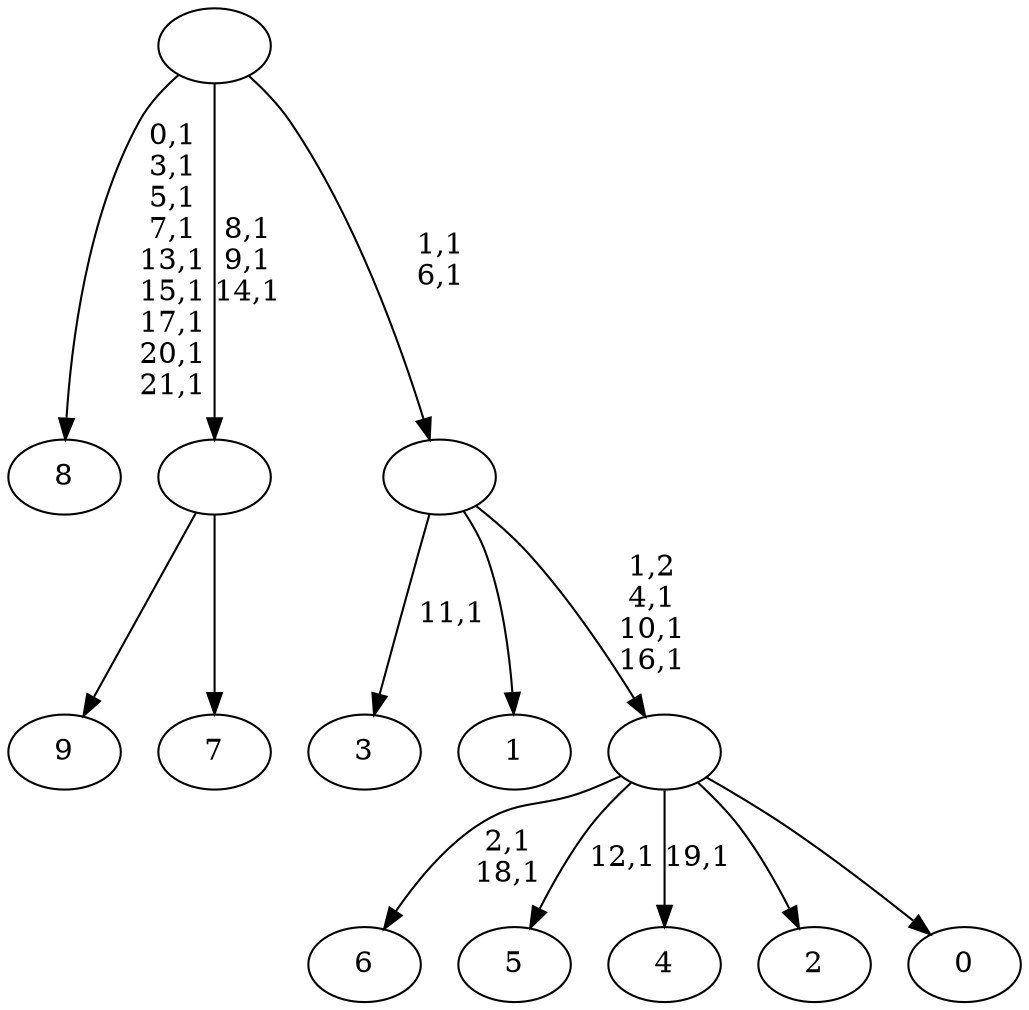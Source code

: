 digraph T {
	32 [label="9"]
	31 [label="8"]
	21 [label="7"]
	20 [label=""]
	17 [label="6"]
	14 [label="5"]
	12 [label="4"]
	10 [label="3"]
	8 [label="2"]
	7 [label="1"]
	6 [label="0"]
	5 [label=""]
	2 [label=""]
	0 [label=""]
	20 -> 32 [label=""]
	20 -> 21 [label=""]
	5 -> 12 [label="19,1"]
	5 -> 14 [label="12,1"]
	5 -> 17 [label="2,1\n18,1"]
	5 -> 8 [label=""]
	5 -> 6 [label=""]
	2 -> 5 [label="1,2\n4,1\n10,1\n16,1"]
	2 -> 10 [label="11,1"]
	2 -> 7 [label=""]
	0 -> 2 [label="1,1\n6,1"]
	0 -> 20 [label="8,1\n9,1\n14,1"]
	0 -> 31 [label="0,1\n3,1\n5,1\n7,1\n13,1\n15,1\n17,1\n20,1\n21,1"]
}
